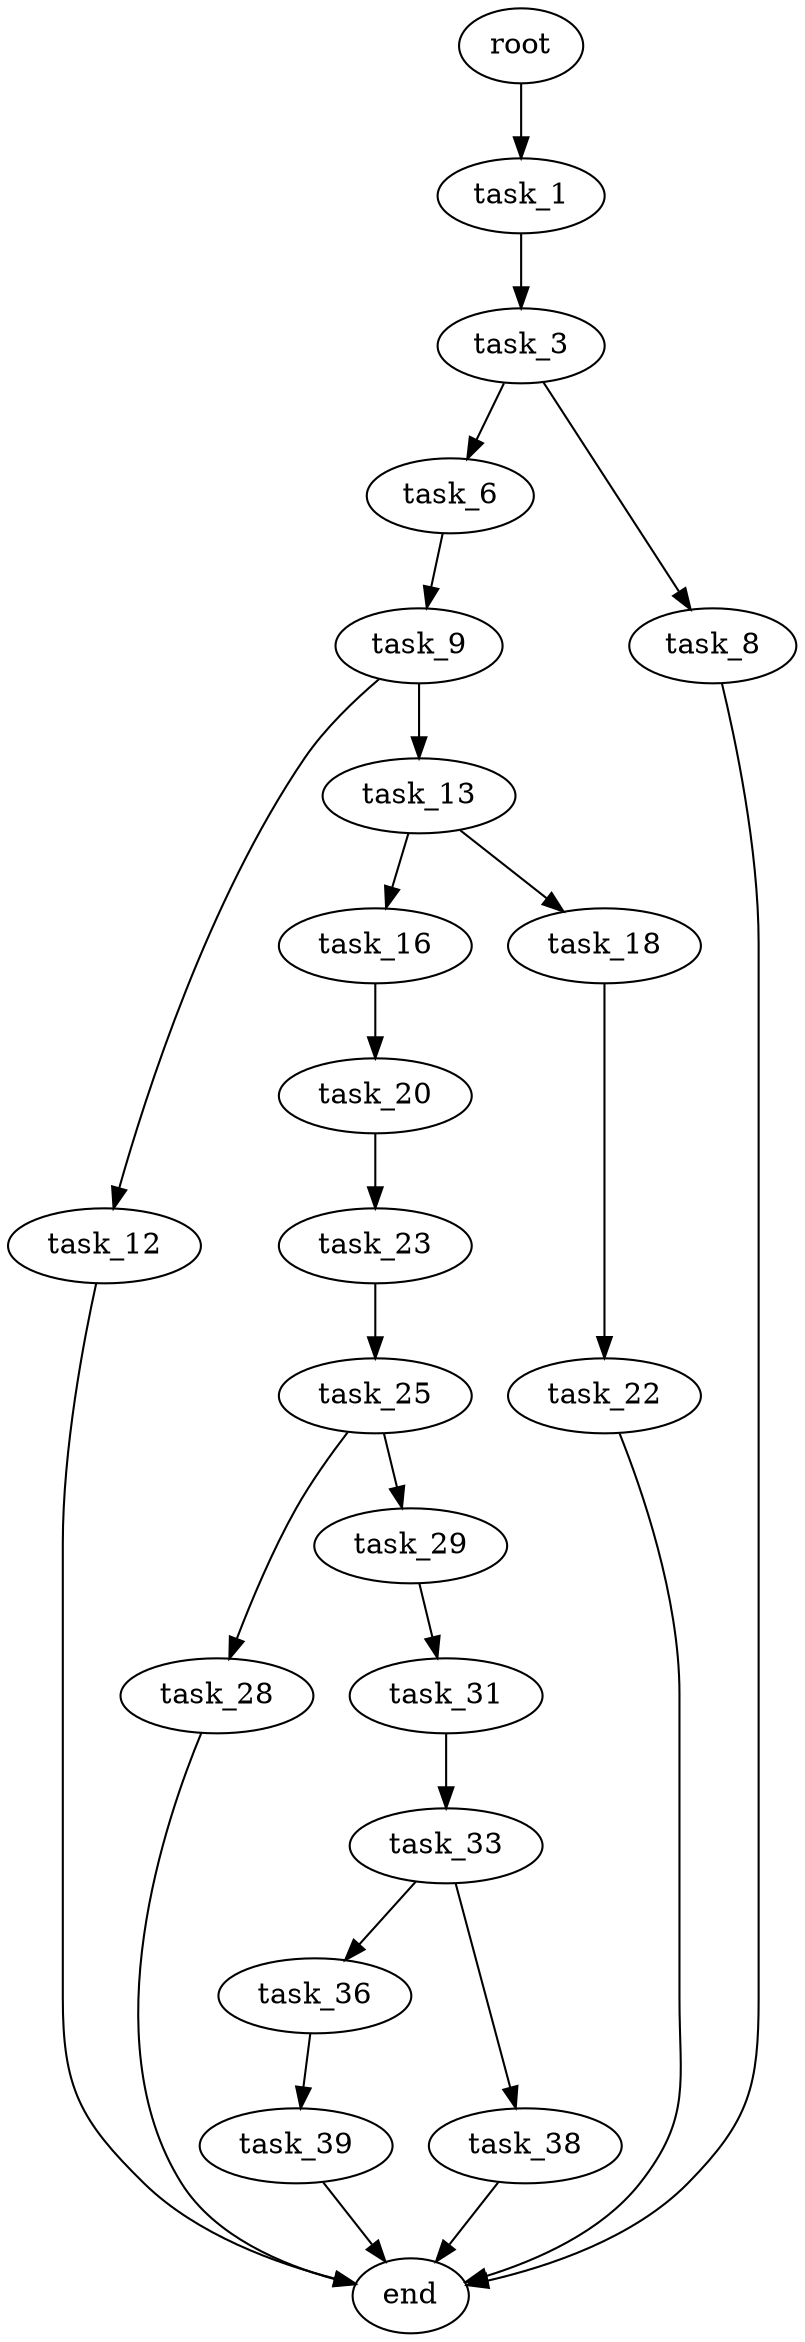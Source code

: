 digraph G {
  root [size="0.000000"];
  task_1 [size="782757789696.000000"];
  task_3 [size="782757789696.000000"];
  task_6 [size="38166723728.000000"];
  task_8 [size="414970239119.000000"];
  task_9 [size="368293445632.000000"];
  end [size="0.000000"];
  task_12 [size="8901577645.000000"];
  task_13 [size="215014537975.000000"];
  task_16 [size="422004537634.000000"];
  task_18 [size="253818036775.000000"];
  task_20 [size="935449226587.000000"];
  task_22 [size="647410570.000000"];
  task_23 [size="6818874152.000000"];
  task_25 [size="231928233984.000000"];
  task_28 [size="68719476736.000000"];
  task_29 [size="39355986383.000000"];
  task_31 [size="18641220136.000000"];
  task_33 [size="549755813888.000000"];
  task_36 [size="28667304822.000000"];
  task_38 [size="37197382388.000000"];
  task_39 [size="179470354859.000000"];

  root -> task_1 [size="1.000000"];
  task_1 -> task_3 [size="679477248.000000"];
  task_3 -> task_6 [size="679477248.000000"];
  task_3 -> task_8 [size="679477248.000000"];
  task_6 -> task_9 [size="838860800.000000"];
  task_8 -> end [size="1.000000"];
  task_9 -> task_12 [size="411041792.000000"];
  task_9 -> task_13 [size="411041792.000000"];
  task_12 -> end [size="1.000000"];
  task_13 -> task_16 [size="411041792.000000"];
  task_13 -> task_18 [size="411041792.000000"];
  task_16 -> task_20 [size="411041792.000000"];
  task_18 -> task_22 [size="209715200.000000"];
  task_20 -> task_23 [size="838860800.000000"];
  task_22 -> end [size="1.000000"];
  task_23 -> task_25 [size="679477248.000000"];
  task_25 -> task_28 [size="301989888.000000"];
  task_25 -> task_29 [size="301989888.000000"];
  task_28 -> end [size="1.000000"];
  task_29 -> task_31 [size="679477248.000000"];
  task_31 -> task_33 [size="411041792.000000"];
  task_33 -> task_36 [size="536870912.000000"];
  task_33 -> task_38 [size="536870912.000000"];
  task_36 -> task_39 [size="838860800.000000"];
  task_38 -> end [size="1.000000"];
  task_39 -> end [size="1.000000"];
}
